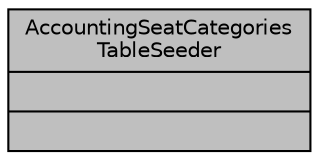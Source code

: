 digraph "AccountingSeatCategoriesTableSeeder"
{
 // LATEX_PDF_SIZE
  bgcolor="transparent";
  edge [fontname="Helvetica",fontsize="10",labelfontname="Helvetica",labelfontsize="10"];
  node [fontname="Helvetica",fontsize="10",shape=record];
  Node1 [label="{AccountingSeatCategories\lTableSeeder\n||}",height=0.2,width=0.4,color="black", fillcolor="grey75", style="filled", fontcolor="black",tooltip="Información por defecto de las categorias de origen de asientos contables."];
}

